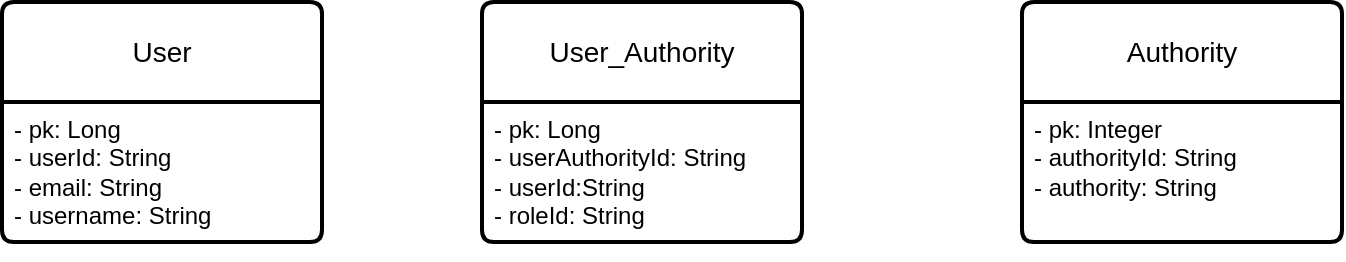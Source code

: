 <mxfile version="26.0.10">
  <diagram id="R2lEEEUBdFMjLlhIrx00" name="Page-1">
    <mxGraphModel dx="1000" dy="578" grid="1" gridSize="10" guides="1" tooltips="1" connect="1" arrows="1" fold="1" page="1" pageScale="1" pageWidth="850" pageHeight="1100" math="0" shadow="0" extFonts="Permanent Marker^https://fonts.googleapis.com/css?family=Permanent+Marker">
      <root>
        <mxCell id="0" />
        <mxCell id="1" parent="0" />
        <mxCell id="oVwXMsBCDr5CwH-8BlyU-7" value="User" style="swimlane;childLayout=stackLayout;horizontal=1;startSize=50;horizontalStack=0;rounded=1;fontSize=14;fontStyle=0;strokeWidth=2;resizeParent=0;resizeLast=1;shadow=0;dashed=0;align=center;arcSize=4;whiteSpace=wrap;html=1;" vertex="1" parent="1">
          <mxGeometry x="30" y="30" width="160" height="120" as="geometry" />
        </mxCell>
        <mxCell id="oVwXMsBCDr5CwH-8BlyU-8" value="- pk: Long&lt;br&gt;- userId: String&lt;br&gt;- email: String&lt;div&gt;- username: String&lt;/div&gt;&lt;div&gt;&lt;br&gt;&lt;/div&gt;" style="align=left;strokeColor=none;fillColor=none;spacingLeft=4;fontSize=12;verticalAlign=top;resizable=0;rotatable=0;part=1;html=1;" vertex="1" parent="oVwXMsBCDr5CwH-8BlyU-7">
          <mxGeometry y="50" width="160" height="70" as="geometry" />
        </mxCell>
        <mxCell id="oVwXMsBCDr5CwH-8BlyU-9" value="User_Authority" style="swimlane;childLayout=stackLayout;horizontal=1;startSize=50;horizontalStack=0;rounded=1;fontSize=14;fontStyle=0;strokeWidth=2;resizeParent=0;resizeLast=1;shadow=0;dashed=0;align=center;arcSize=4;whiteSpace=wrap;html=1;" vertex="1" parent="1">
          <mxGeometry x="270" y="30" width="160" height="120" as="geometry" />
        </mxCell>
        <mxCell id="oVwXMsBCDr5CwH-8BlyU-10" value="&lt;div&gt;- pk: Long&lt;/div&gt;&lt;div&gt;- userAuthorityId: String&lt;/div&gt;- userId:String&lt;div&gt;- roleId: String&lt;/div&gt;" style="align=left;strokeColor=none;fillColor=none;spacingLeft=4;fontSize=12;verticalAlign=top;resizable=0;rotatable=0;part=1;html=1;" vertex="1" parent="oVwXMsBCDr5CwH-8BlyU-9">
          <mxGeometry y="50" width="160" height="70" as="geometry" />
        </mxCell>
        <mxCell id="oVwXMsBCDr5CwH-8BlyU-11" value="Authority" style="swimlane;childLayout=stackLayout;horizontal=1;startSize=50;horizontalStack=0;rounded=1;fontSize=14;fontStyle=0;strokeWidth=2;resizeParent=0;resizeLast=1;shadow=0;dashed=0;align=center;arcSize=4;whiteSpace=wrap;html=1;" vertex="1" parent="1">
          <mxGeometry x="540" y="30" width="160" height="120" as="geometry" />
        </mxCell>
        <mxCell id="oVwXMsBCDr5CwH-8BlyU-12" value="- pk: Integer&lt;div&gt;- authorityId: String&lt;/div&gt;&lt;div&gt;- authority: String&lt;/div&gt;" style="align=left;strokeColor=none;fillColor=none;spacingLeft=4;fontSize=12;verticalAlign=top;resizable=0;rotatable=0;part=1;html=1;" vertex="1" parent="oVwXMsBCDr5CwH-8BlyU-11">
          <mxGeometry y="50" width="160" height="70" as="geometry" />
        </mxCell>
      </root>
    </mxGraphModel>
  </diagram>
</mxfile>
